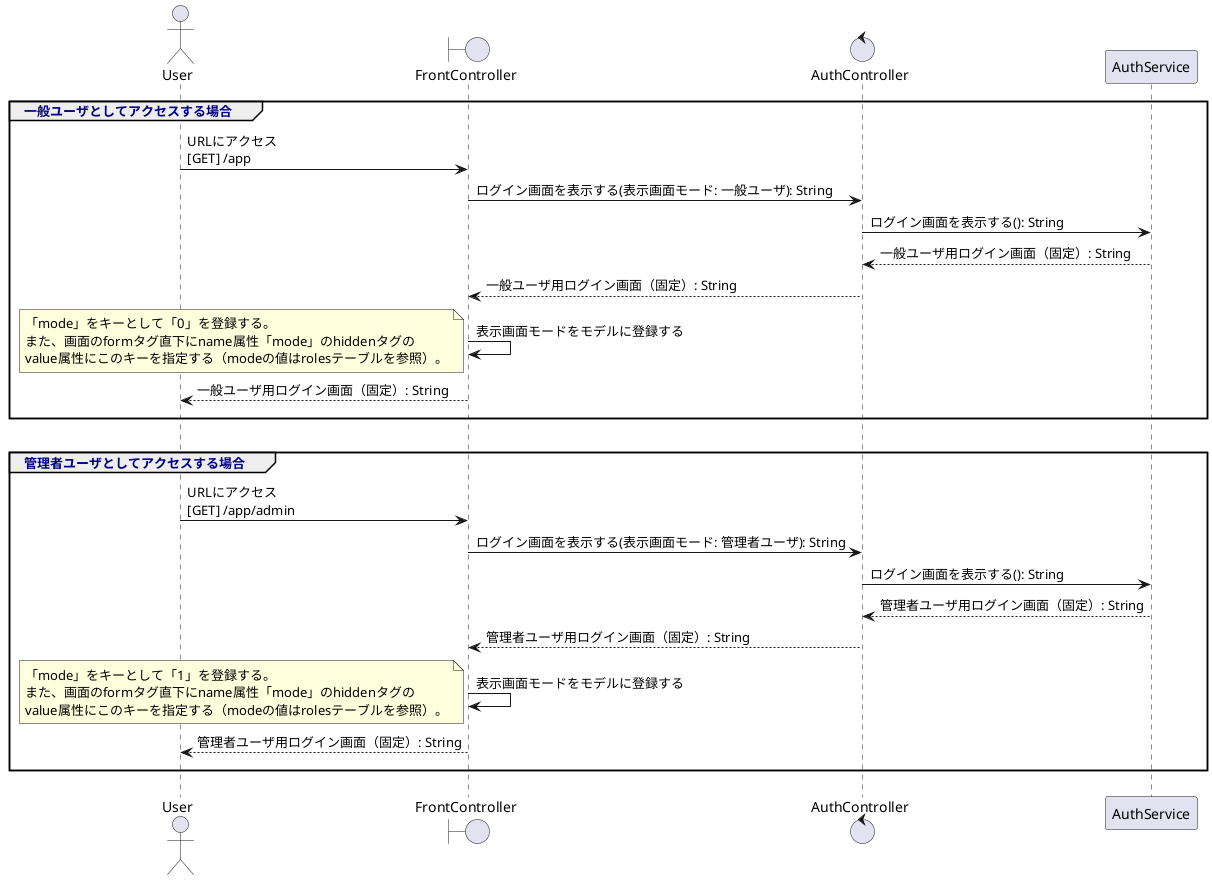 @startuml auth-seq
	actor User as client
	boundary FrontController as fc
	control AuthController as ac
	participant AuthService as as
	
	group <font color="Navy">一般ユーザとしてアクセスする場合
		||7||
		client -> fc: URLにアクセス\n[GET] /app
		fc  -> ac: ログイン画面を表示する(表示画面モード: 一般ユーザ): String
		ac  -> as: ログイン画面を表示する(): String
		ac <-- as: 一般ユーザ用ログイン画面（固定）: String
		ac --> fc: 一般ユーザ用ログイン画面（固定）: String
		fc  -> fc: 表示画面モードをモデルに登録する
		note bottom
			「mode」をキーとして「0」を登録する。
			また、画面のformタグ直下にname属性「mode」のhiddenタグの
			value属性にこのキーを指定する（modeの値はrolesテーブルを参照）。
		end note
		fc --> client: 一般ユーザ用ログイン画面（固定）: String
		||10||
	end

	||20||

	group <font color="Navy">管理者ユーザとしてアクセスする場合
		||7||
		client -> fc: URLにアクセス\n[GET] /app/admin
		fc  -> ac: ログイン画面を表示する(表示画面モード: 管理者ユーザ): String
		ac  -> as: ログイン画面を表示する(): String
		ac <-- as: 管理者ユーザ用ログイン画面（固定）: String
		ac --> fc: 管理者ユーザ用ログイン画面（固定）: String
		fc  -> fc: 表示画面モードをモデルに登録する
		note bottom
			「mode」をキーとして「1」を登録する。
			また、画面のformタグ直下にname属性「mode」のhiddenタグの
			value属性にこのキーを指定する（modeの値はrolesテーブルを参照）。
		end note
		fc --> client: 管理者ユーザ用ログイン画面（固定）: String
		||10||
	end
	||10||
@enduml